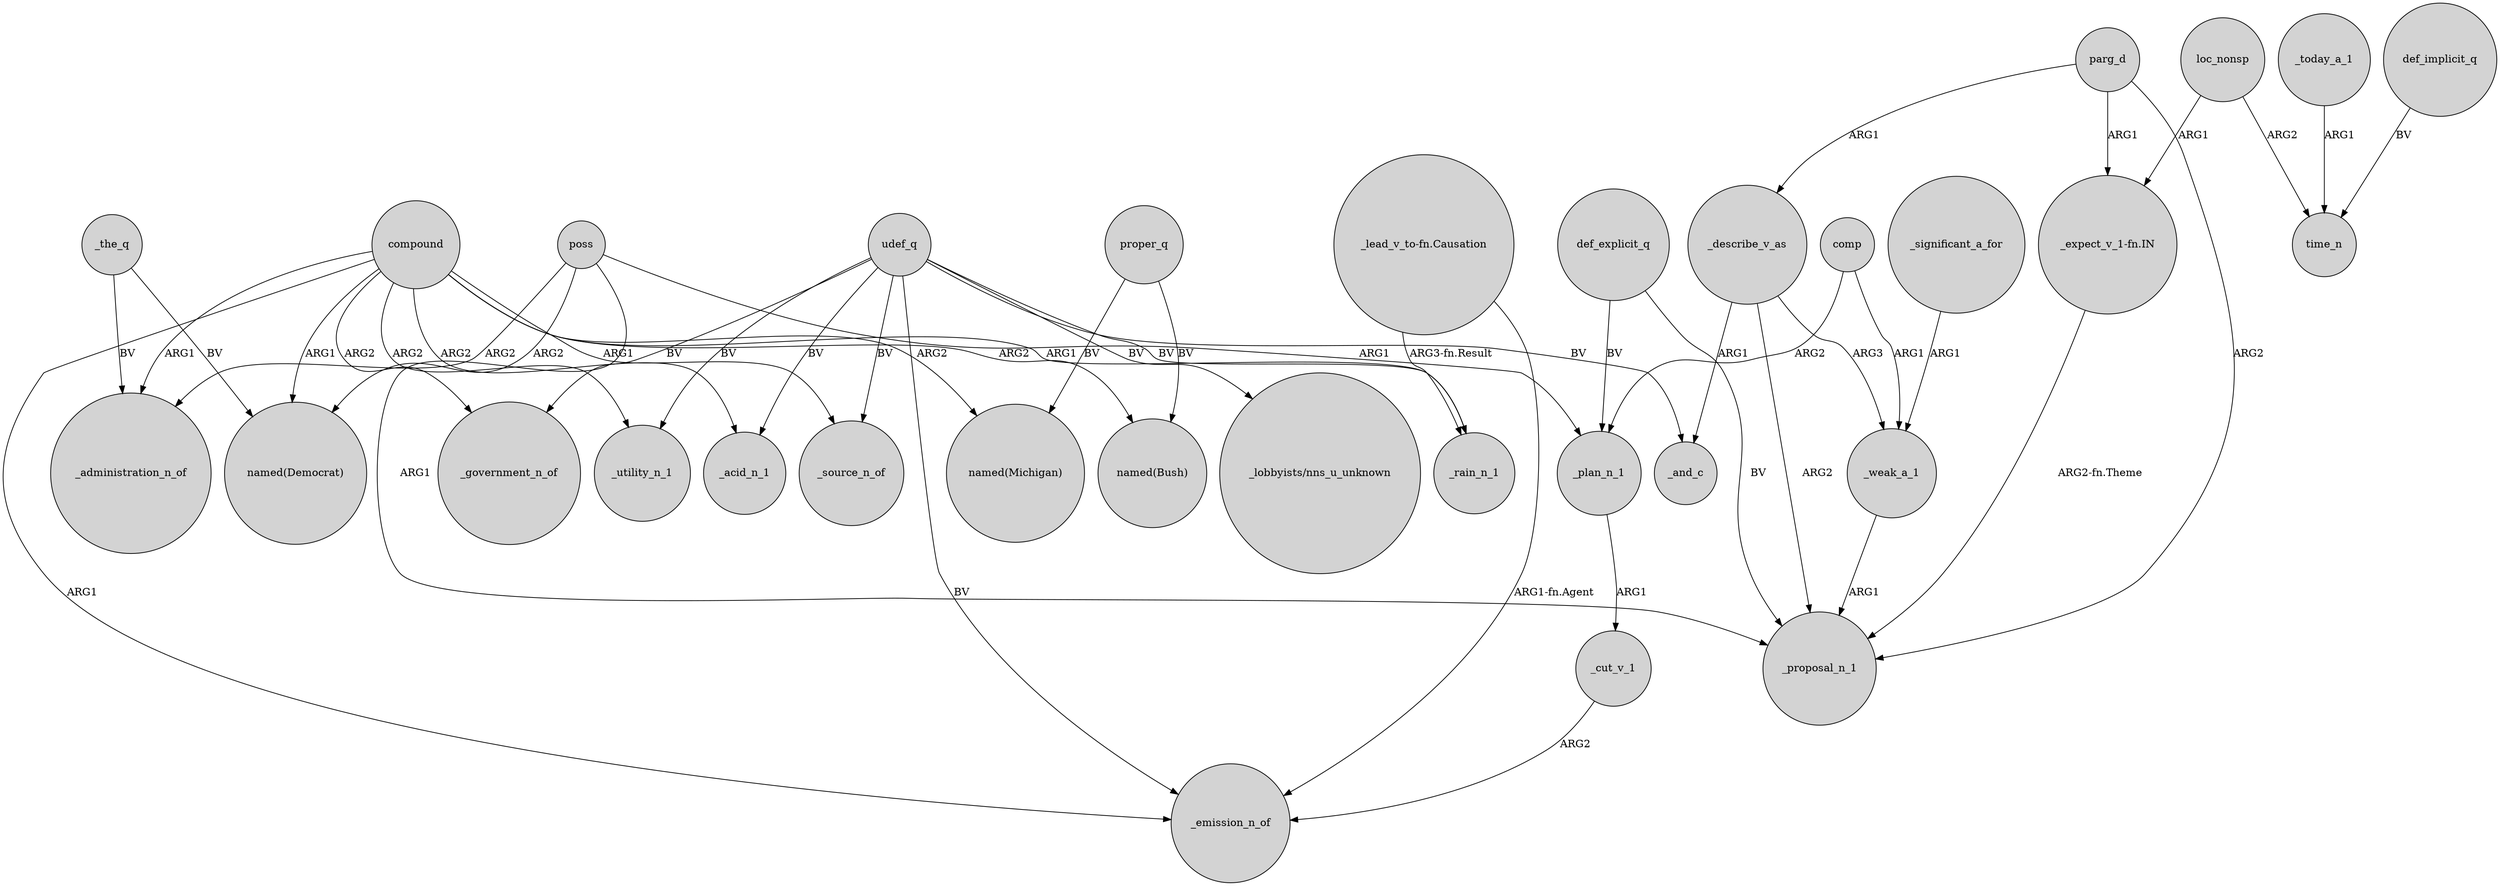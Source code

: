 digraph {
	node [shape=circle style=filled]
	poss -> _plan_n_1 [label=ARG1]
	_the_q -> "named(Democrat)" [label=BV]
	compound -> _emission_n_of [label=ARG1]
	compound -> _source_n_of [label=ARG1]
	_today_a_1 -> time_n [label=ARG1]
	compound -> _acid_n_1 [label=ARG2]
	parg_d -> _describe_v_as [label=ARG1]
	compound -> _government_n_of [label=ARG2]
	udef_q -> _government_n_of [label=BV]
	compound -> "named(Bush)" [label=ARG2]
	_cut_v_1 -> _emission_n_of [label=ARG2]
	poss -> "named(Democrat)" [label=ARG2]
	_weak_a_1 -> _proposal_n_1 [label=ARG1]
	compound -> _administration_n_of [label=ARG1]
	def_explicit_q -> _plan_n_1 [label=BV]
	"_lead_v_to-fn.Causation" -> _rain_n_1 [label="ARG3-fn.Result"]
	"_expect_v_1-fn.IN" -> _proposal_n_1 [label="ARG2-fn.Theme"]
	udef_q -> _utility_n_1 [label=BV]
	"_lead_v_to-fn.Causation" -> _emission_n_of [label="ARG1-fn.Agent"]
	compound -> "named(Democrat)" [label=ARG1]
	_describe_v_as -> _and_c [label=ARG1]
	loc_nonsp -> time_n [label=ARG2]
	loc_nonsp -> "_expect_v_1-fn.IN" [label=ARG1]
	poss -> _administration_n_of [label=ARG2]
	poss -> _proposal_n_1 [label=ARG1]
	proper_q -> "named(Michigan)" [label=BV]
	compound -> "named(Michigan)" [label=ARG2]
	parg_d -> "_expect_v_1-fn.IN" [label=ARG1]
	_plan_n_1 -> _cut_v_1 [label=ARG1]
	proper_q -> "named(Bush)" [label=BV]
	_describe_v_as -> _proposal_n_1 [label=ARG2]
	udef_q -> "_lobbyists/nns_u_unknown" [label=BV]
	parg_d -> _proposal_n_1 [label=ARG2]
	def_explicit_q -> _proposal_n_1 [label=BV]
	_describe_v_as -> _weak_a_1 [label=ARG3]
	compound -> _utility_n_1 [label=ARG2]
	comp -> _plan_n_1 [label=ARG2]
	comp -> _weak_a_1 [label=ARG1]
	udef_q -> _acid_n_1 [label=BV]
	_the_q -> _administration_n_of [label=BV]
	udef_q -> _source_n_of [label=BV]
	udef_q -> _and_c [label=BV]
	udef_q -> _emission_n_of [label=BV]
	compound -> _rain_n_1 [label=ARG1]
	_significant_a_for -> _weak_a_1 [label=ARG1]
	def_implicit_q -> time_n [label=BV]
	udef_q -> _rain_n_1 [label=BV]
}

